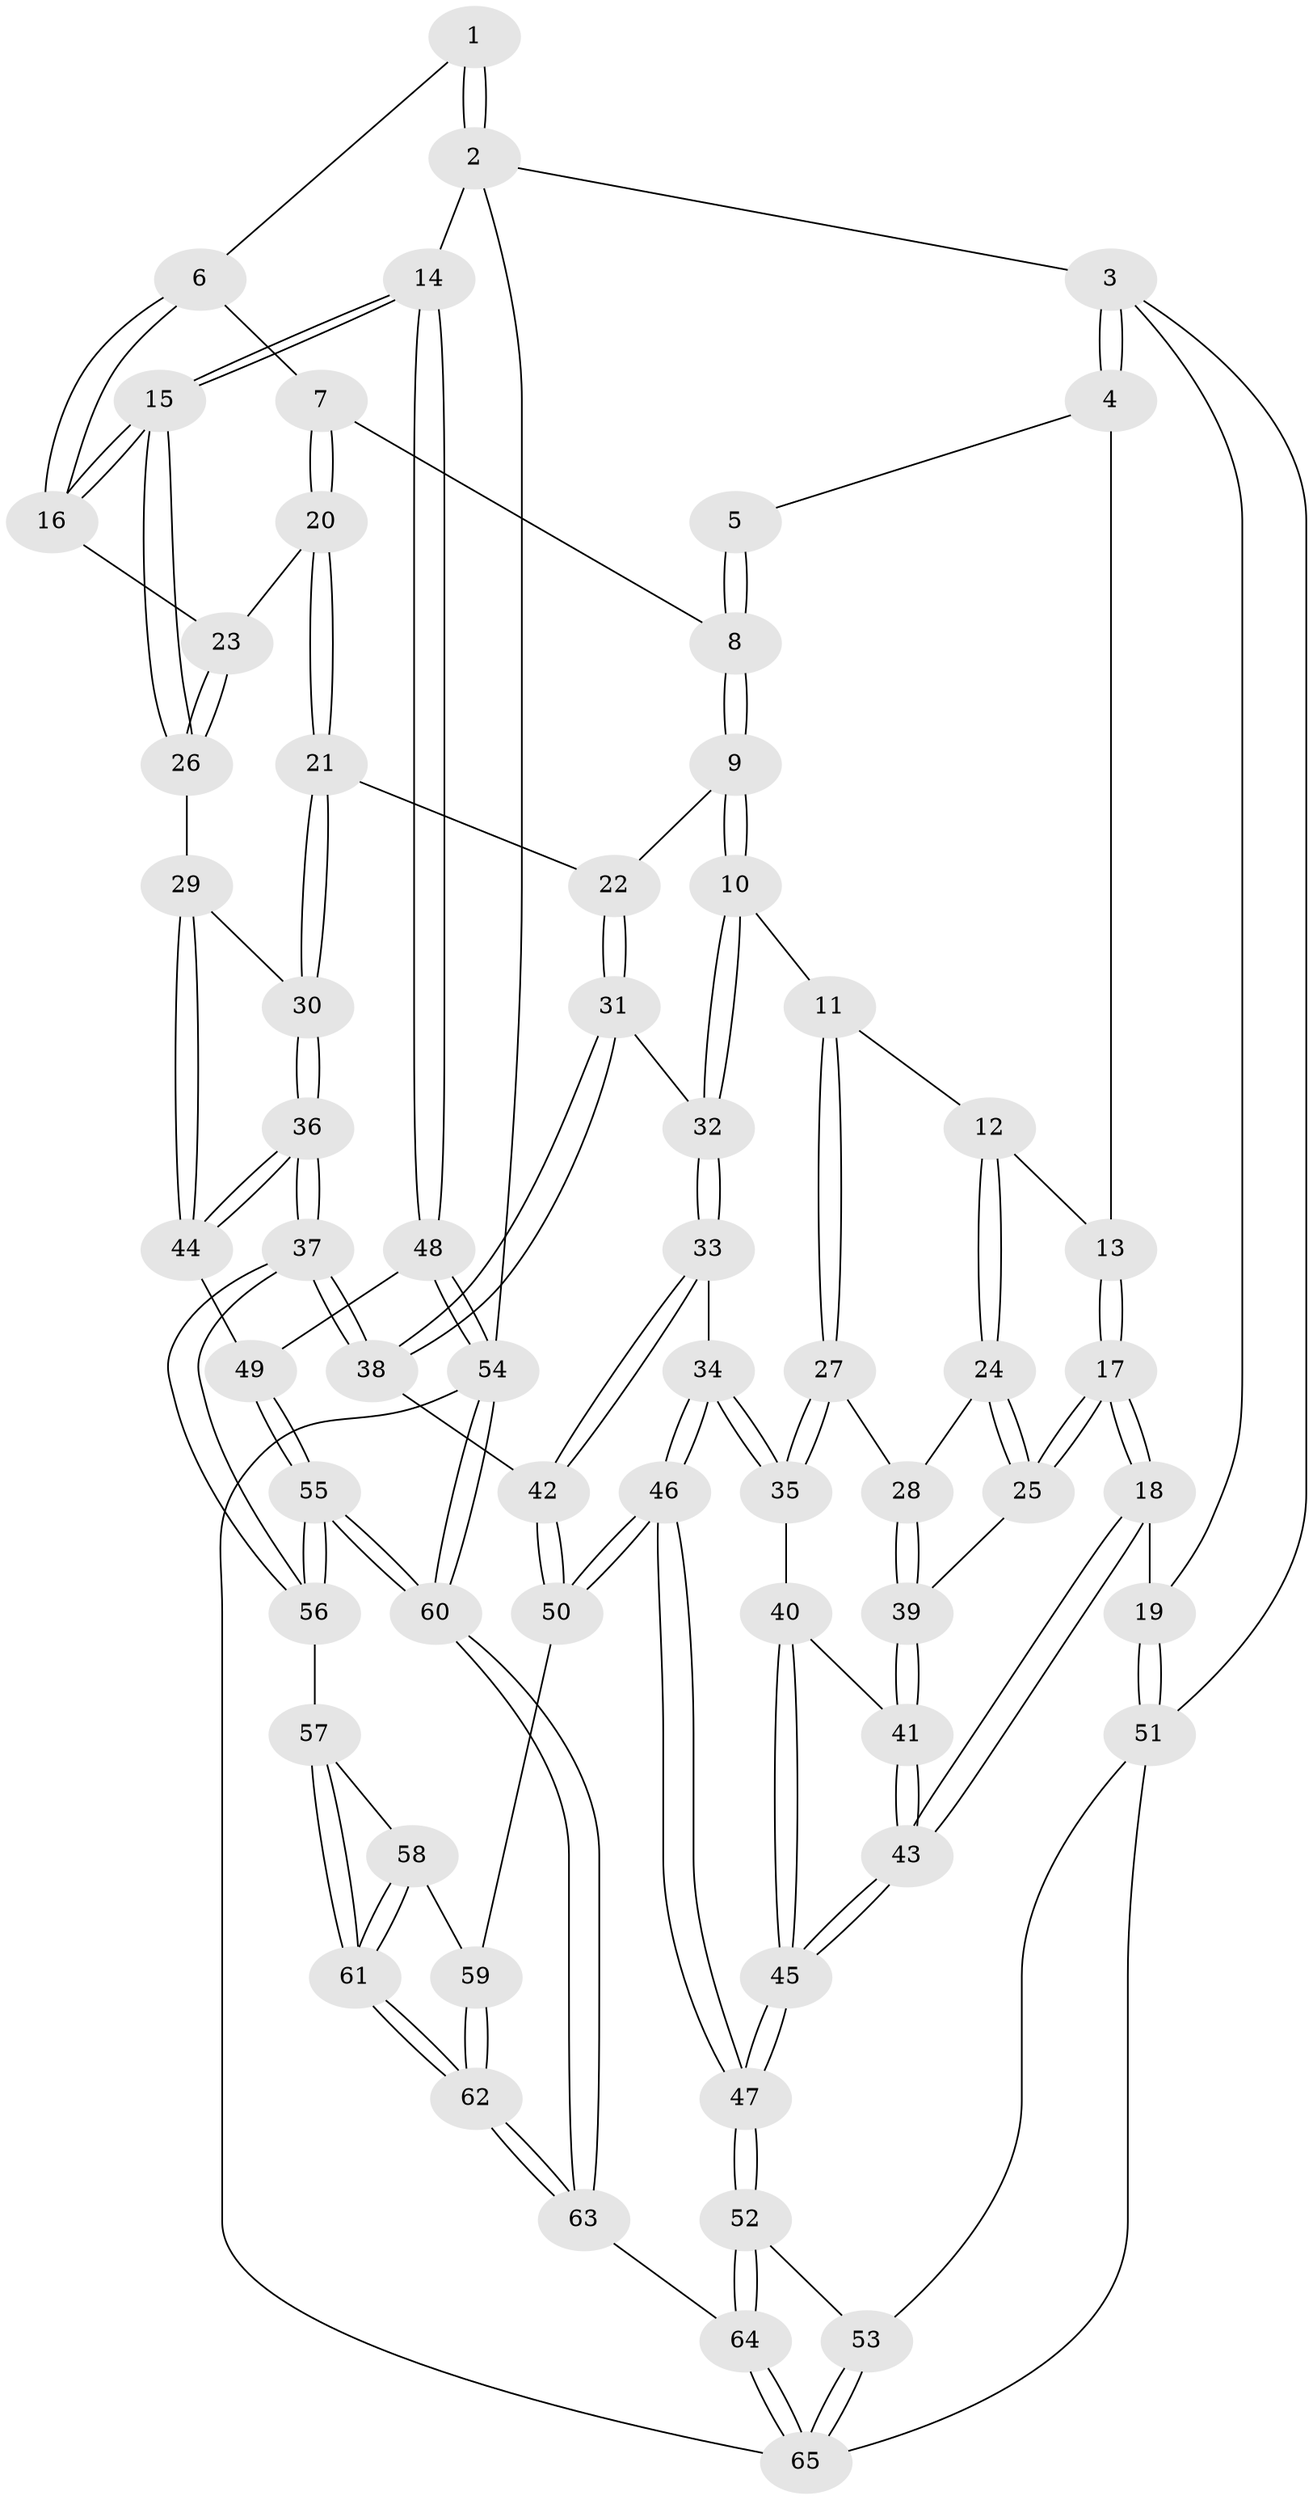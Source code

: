 // coarse degree distribution, {3: 0.65, 4: 0.275, 2: 0.075}
// Generated by graph-tools (version 1.1) at 2025/38/03/04/25 23:38:28]
// undirected, 65 vertices, 159 edges
graph export_dot {
  node [color=gray90,style=filled];
  1 [pos="+1+0"];
  2 [pos="+1+0"];
  3 [pos="+0+0"];
  4 [pos="+0.1713993440181182+0"];
  5 [pos="+0.6233957931116578+0"];
  6 [pos="+0.905665765146388+0.03653663655946364"];
  7 [pos="+0.772770166781316+0.08412746534177823"];
  8 [pos="+0.6247209552849569+0"];
  9 [pos="+0.5381064043022318+0.10478135386630424"];
  10 [pos="+0.5045682301448946+0.13830774404043206"];
  11 [pos="+0.4281676824213494+0.13121496330885746"];
  12 [pos="+0.3237180991406151+0.09174598635240956"];
  13 [pos="+0.30185068107750807+0.049622621908529035"];
  14 [pos="+1+0.2568507610053435"];
  15 [pos="+1+0.25305069731344915"];
  16 [pos="+0.935271418755278+0.10891342095850162"];
  17 [pos="+0.0716412416851694+0.20553128025564438"];
  18 [pos="+0+0.21023966539256558"];
  19 [pos="+0+0.1906524058684694"];
  20 [pos="+0.7789162099293994+0.16255353211991766"];
  21 [pos="+0.7689891046211847+0.18418647667923171"];
  22 [pos="+0.6980893265701907+0.19338077188813513"];
  23 [pos="+0.8239463698111851+0.15621080951273275"];
  24 [pos="+0.2762756646832331+0.17640173265015635"];
  25 [pos="+0.12805189759101654+0.20969157363488478"];
  26 [pos="+1+0.26739552185251025"];
  27 [pos="+0.34406676212179926+0.2715603941558149"];
  28 [pos="+0.30489624579468516+0.25691507549438786"];
  29 [pos="+0.9288265674485231+0.31316806337323044"];
  30 [pos="+0.7754346469874838+0.1993286838779631"];
  31 [pos="+0.6415154268365818+0.2835462330032948"];
  32 [pos="+0.507784858128137+0.19716779194216125"];
  33 [pos="+0.4619278508878652+0.3544649652949743"];
  34 [pos="+0.43926851214742935+0.3530287433370682"];
  35 [pos="+0.41699160561509824+0.3491877155880649"];
  36 [pos="+0.7119440153118155+0.49398024283214215"];
  37 [pos="+0.700547579445199+0.5018400682866978"];
  38 [pos="+0.6588602687897125+0.4705610803110098"];
  39 [pos="+0.2555883607480725+0.298955918507724"];
  40 [pos="+0.3851969081258649+0.36359218427279194"];
  41 [pos="+0.23909122535548444+0.37457075478559626"];
  42 [pos="+0.5273493708871887+0.4268745771208636"];
  43 [pos="+0.17009573632923125+0.4429069080231882"];
  44 [pos="+0.7882969282787936+0.46555561188076383"];
  45 [pos="+0.2150238483361169+0.6061643090989368"];
  46 [pos="+0.24277707301361492+0.6622399068129082"];
  47 [pos="+0.22218322532564108+0.6627812368148303"];
  48 [pos="+1+0.48275818975543977"];
  49 [pos="+0.9927110617712523+0.5218619876787739"];
  50 [pos="+0.28279727253099674+0.6633645325931591"];
  51 [pos="+0+0.7380578087454422"];
  52 [pos="+0.18461596775793923+0.6966181407066948"];
  53 [pos="+0.14187204320076002+0.7148759667998741"];
  54 [pos="+1+1"];
  55 [pos="+0.8345368006202077+0.7977551141109926"];
  56 [pos="+0.6965283603601226+0.6749126693015927"];
  57 [pos="+0.6831818269857791+0.6805373734667961"];
  58 [pos="+0.45032784883646+0.6984493625530741"];
  59 [pos="+0.3069528462368551+0.6724191540037828"];
  60 [pos="+1+1"];
  61 [pos="+0.4945955246628779+0.9691843235824846"];
  62 [pos="+0.4853147631519786+0.9949636582134496"];
  63 [pos="+0.47314325979970795+1"];
  64 [pos="+0.41249189219203586+1"];
  65 [pos="+0.14824468025832804+1"];
  1 -- 2;
  1 -- 2;
  1 -- 6;
  2 -- 3;
  2 -- 14;
  2 -- 54;
  3 -- 4;
  3 -- 4;
  3 -- 19;
  3 -- 51;
  4 -- 5;
  4 -- 13;
  5 -- 8;
  5 -- 8;
  6 -- 7;
  6 -- 16;
  6 -- 16;
  7 -- 8;
  7 -- 20;
  7 -- 20;
  8 -- 9;
  8 -- 9;
  9 -- 10;
  9 -- 10;
  9 -- 22;
  10 -- 11;
  10 -- 32;
  10 -- 32;
  11 -- 12;
  11 -- 27;
  11 -- 27;
  12 -- 13;
  12 -- 24;
  12 -- 24;
  13 -- 17;
  13 -- 17;
  14 -- 15;
  14 -- 15;
  14 -- 48;
  14 -- 48;
  15 -- 16;
  15 -- 16;
  15 -- 26;
  15 -- 26;
  16 -- 23;
  17 -- 18;
  17 -- 18;
  17 -- 25;
  17 -- 25;
  18 -- 19;
  18 -- 43;
  18 -- 43;
  19 -- 51;
  19 -- 51;
  20 -- 21;
  20 -- 21;
  20 -- 23;
  21 -- 22;
  21 -- 30;
  21 -- 30;
  22 -- 31;
  22 -- 31;
  23 -- 26;
  23 -- 26;
  24 -- 25;
  24 -- 25;
  24 -- 28;
  25 -- 39;
  26 -- 29;
  27 -- 28;
  27 -- 35;
  27 -- 35;
  28 -- 39;
  28 -- 39;
  29 -- 30;
  29 -- 44;
  29 -- 44;
  30 -- 36;
  30 -- 36;
  31 -- 32;
  31 -- 38;
  31 -- 38;
  32 -- 33;
  32 -- 33;
  33 -- 34;
  33 -- 42;
  33 -- 42;
  34 -- 35;
  34 -- 35;
  34 -- 46;
  34 -- 46;
  35 -- 40;
  36 -- 37;
  36 -- 37;
  36 -- 44;
  36 -- 44;
  37 -- 38;
  37 -- 38;
  37 -- 56;
  37 -- 56;
  38 -- 42;
  39 -- 41;
  39 -- 41;
  40 -- 41;
  40 -- 45;
  40 -- 45;
  41 -- 43;
  41 -- 43;
  42 -- 50;
  42 -- 50;
  43 -- 45;
  43 -- 45;
  44 -- 49;
  45 -- 47;
  45 -- 47;
  46 -- 47;
  46 -- 47;
  46 -- 50;
  46 -- 50;
  47 -- 52;
  47 -- 52;
  48 -- 49;
  48 -- 54;
  48 -- 54;
  49 -- 55;
  49 -- 55;
  50 -- 59;
  51 -- 53;
  51 -- 65;
  52 -- 53;
  52 -- 64;
  52 -- 64;
  53 -- 65;
  53 -- 65;
  54 -- 60;
  54 -- 60;
  54 -- 65;
  55 -- 56;
  55 -- 56;
  55 -- 60;
  55 -- 60;
  56 -- 57;
  57 -- 58;
  57 -- 61;
  57 -- 61;
  58 -- 59;
  58 -- 61;
  58 -- 61;
  59 -- 62;
  59 -- 62;
  60 -- 63;
  60 -- 63;
  61 -- 62;
  61 -- 62;
  62 -- 63;
  62 -- 63;
  63 -- 64;
  64 -- 65;
  64 -- 65;
}
